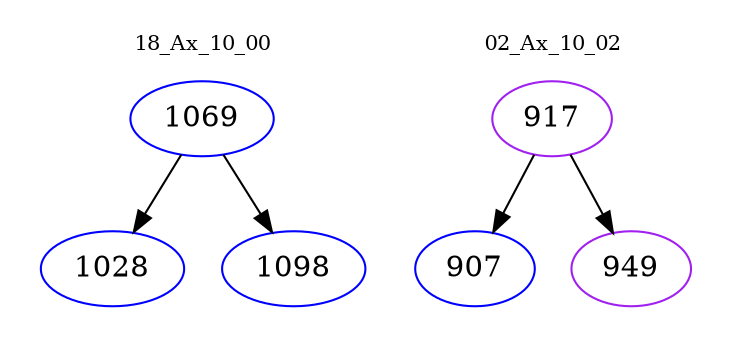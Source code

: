 digraph{
subgraph cluster_0 {
color = white
label = "18_Ax_10_00";
fontsize=10;
T0_1069 [label="1069", color="blue"]
T0_1069 -> T0_1028 [color="black"]
T0_1028 [label="1028", color="blue"]
T0_1069 -> T0_1098 [color="black"]
T0_1098 [label="1098", color="blue"]
}
subgraph cluster_1 {
color = white
label = "02_Ax_10_02";
fontsize=10;
T1_917 [label="917", color="purple"]
T1_917 -> T1_907 [color="black"]
T1_907 [label="907", color="blue"]
T1_917 -> T1_949 [color="black"]
T1_949 [label="949", color="purple"]
}
}
